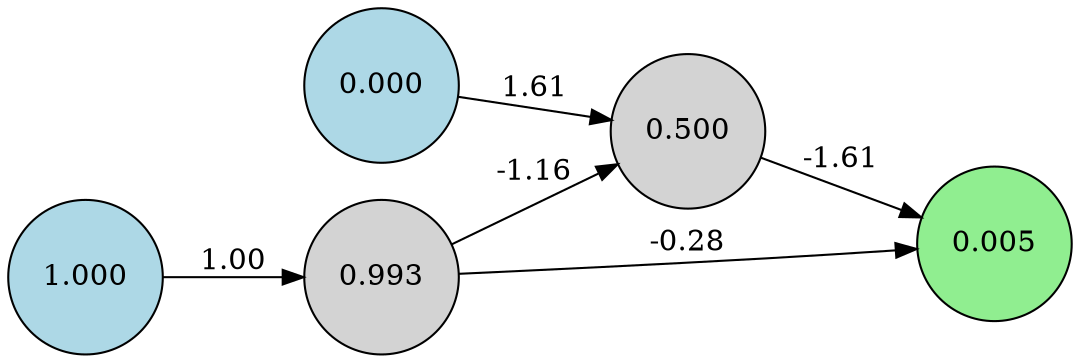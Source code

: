 digraph neat {
  rankdir=LR;
  node [shape=circle];
  node0 [label="0.000", style=filled, fillcolor=lightblue];
  node1 [label="1.000", style=filled, fillcolor=lightblue];
  node45 [label="0.005", style=filled, fillcolor=lightgreen];
  node197 [label="0.500", style=filled, fillcolor=lightgray];
  node248 [label="0.993", style=filled, fillcolor=lightgray];
  node0 -> node197 [label="1.61"];
  node197 -> node45 [label="-1.61"];
  node1 -> node248 [label="1.00"];
  node248 -> node197 [label="-1.16"];
  node248 -> node45 [label="-0.28"];
}
